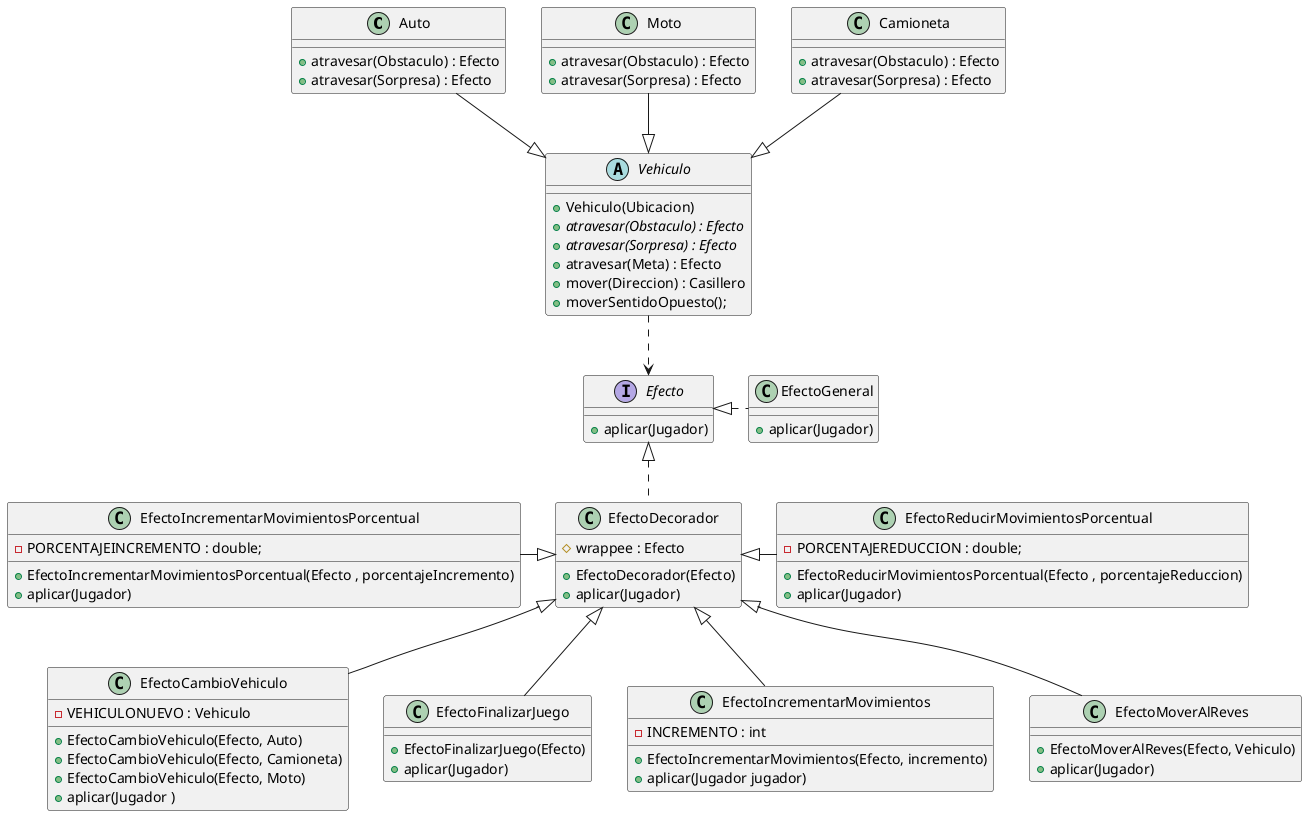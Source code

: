 @startuml
class Auto{
+atravesar(Obstaculo) : Efecto
+atravesar(Sorpresa) : Efecto
}
class Moto{
+atravesar(Obstaculo) : Efecto
+atravesar(Sorpresa) : Efecto
}
class Camioneta{
+atravesar(Obstaculo) : Efecto
+atravesar(Sorpresa) : Efecto
}

abstract class Vehiculo {
+Vehiculo(Ubicacion)
+atravesar(Obstaculo) : Efecto {abstract}
+atravesar(Sorpresa) : Efecto {abstract}
+atravesar(Meta) : Efecto
+mover(Direccion) : Casillero
+moverSentidoOpuesto();
}

Auto --|> Vehiculo
Moto --|> Vehiculo
Camioneta --|> Vehiculo

Vehiculo ..>Efecto

interface Efecto {
    +aplicar(Jugador)
}

class EfectoGeneral {
    + aplicar(Jugador)
}

class EfectoDecorador {
    # wrappee : Efecto
    + EfectoDecorador(Efecto)
    + aplicar(Jugador)
}

class EfectoCambioVehiculo{
    - VEHICULONUEVO : Vehiculo
    + EfectoCambioVehiculo(Efecto, Auto)
    + EfectoCambioVehiculo(Efecto, Camioneta)
    + EfectoCambioVehiculo(Efecto, Moto)
    + aplicar(Jugador )
}

class EfectoFinalizarJuego{
    + EfectoFinalizarJuego(Efecto)
    + aplicar(Jugador)
}

class EfectoIncrementarMovimientos{
    - INCREMENTO : int
    + EfectoIncrementarMovimientos(Efecto, incremento)
    + aplicar(Jugador jugador)
}

class EfectoIncrementarMovimientosPorcentual{
    - PORCENTAJEINCREMENTO : double;
    + EfectoIncrementarMovimientosPorcentual(Efecto , porcentajeIncremento)
    + aplicar(Jugador)
}

class EfectoMoverAlReves{
    + EfectoMoverAlReves(Efecto, Vehiculo)
    + aplicar(Jugador)
}

class EfectoReducirMovimientosPorcentual{
    - PORCENTAJEREDUCCION : double;
    + EfectoReducirMovimientosPorcentual(Efecto , porcentajeReduccion)
    + aplicar(Jugador)
}

Efecto <|. EfectoGeneral
Efecto <|.. EfectoDecorador
EfectoDecorador <|-- EfectoCambioVehiculo
EfectoDecorador <|-- EfectoFinalizarJuego
EfectoDecorador <|-- EfectoIncrementarMovimientos
EfectoDecorador <|-left EfectoIncrementarMovimientosPorcentual
EfectoDecorador <|-- EfectoMoverAlReves
EfectoDecorador <|- EfectoReducirMovimientosPorcentual



@enduml
